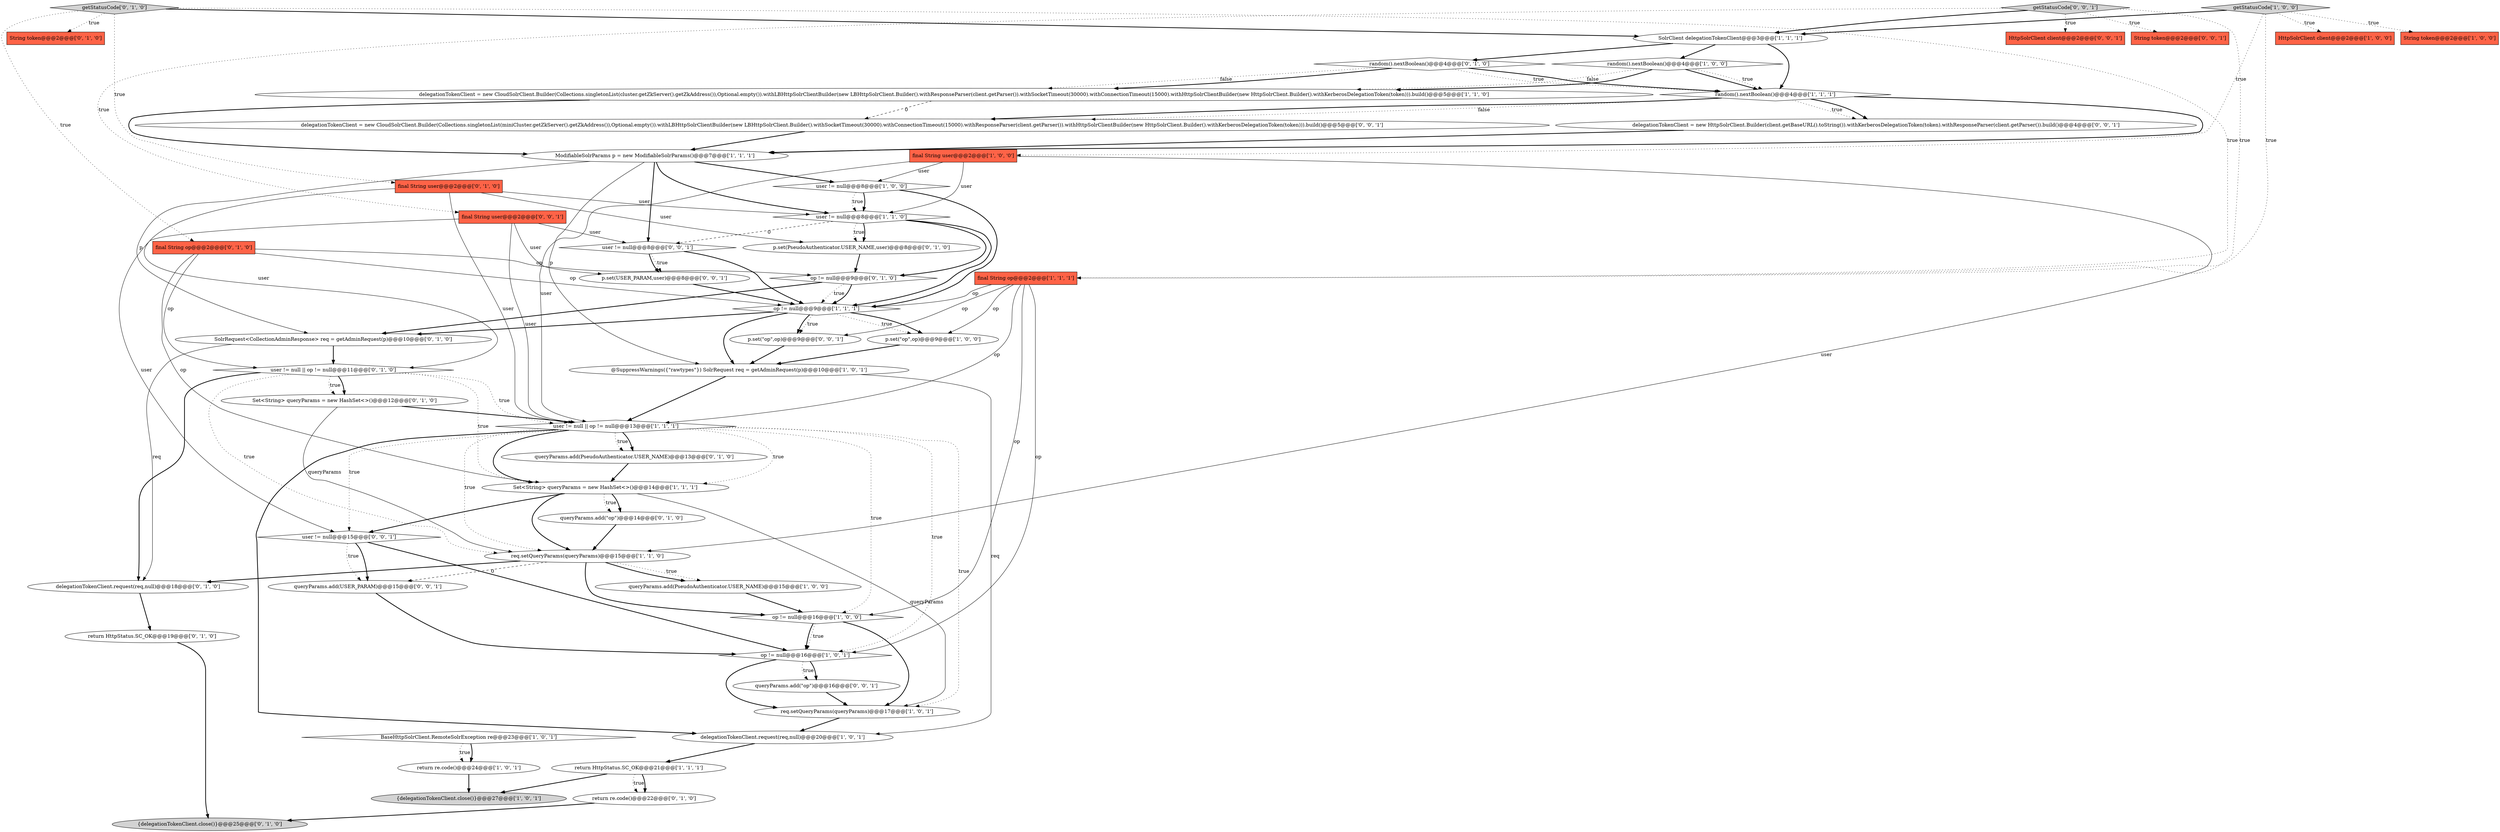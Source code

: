 digraph {
0 [style = filled, label = "ModifiableSolrParams p = new ModifiableSolrParams()@@@7@@@['1', '1', '1']", fillcolor = white, shape = ellipse image = "AAA0AAABBB1BBB"];
8 [style = filled, label = "op != null@@@16@@@['1', '0', '1']", fillcolor = white, shape = diamond image = "AAA0AAABBB1BBB"];
19 [style = filled, label = "BaseHttpSolrClient.RemoteSolrException re@@@23@@@['1', '0', '1']", fillcolor = white, shape = diamond image = "AAA0AAABBB1BBB"];
20 [style = filled, label = "{delegationTokenClient.close()}@@@27@@@['1', '0', '1']", fillcolor = lightgray, shape = ellipse image = "AAA0AAABBB1BBB"];
24 [style = filled, label = "user != null@@@8@@@['1', '1', '0']", fillcolor = white, shape = diamond image = "AAA0AAABBB1BBB"];
32 [style = filled, label = "op != null@@@9@@@['0', '1', '0']", fillcolor = white, shape = diamond image = "AAA0AAABBB2BBB"];
13 [style = filled, label = "req.setQueryParams(queryParams)@@@17@@@['1', '0', '1']", fillcolor = white, shape = ellipse image = "AAA0AAABBB1BBB"];
36 [style = filled, label = "queryParams.add(PseudoAuthenticator.USER_NAME)@@@13@@@['0', '1', '0']", fillcolor = white, shape = ellipse image = "AAA0AAABBB2BBB"];
23 [style = filled, label = "return HttpStatus.SC_OK@@@21@@@['1', '1', '1']", fillcolor = white, shape = ellipse image = "AAA0AAABBB1BBB"];
28 [style = filled, label = "getStatusCode['0', '1', '0']", fillcolor = lightgray, shape = diamond image = "AAA0AAABBB2BBB"];
43 [style = filled, label = "p.set(\"op\",op)@@@9@@@['0', '0', '1']", fillcolor = white, shape = ellipse image = "AAA0AAABBB3BBB"];
7 [style = filled, label = "op != null@@@16@@@['1', '0', '0']", fillcolor = white, shape = diamond image = "AAA0AAABBB1BBB"];
15 [style = filled, label = "@SuppressWarnings({\"rawtypes\"}) SolrRequest req = getAdminRequest(p)@@@10@@@['1', '0', '1']", fillcolor = white, shape = ellipse image = "AAA0AAABBB1BBB"];
4 [style = filled, label = "return re.code()@@@24@@@['1', '0', '1']", fillcolor = white, shape = ellipse image = "AAA0AAABBB1BBB"];
45 [style = filled, label = "HttpSolrClient client@@@2@@@['0', '0', '1']", fillcolor = tomato, shape = box image = "AAA0AAABBB3BBB"];
29 [style = filled, label = "queryParams.add(\"op\")@@@14@@@['0', '1', '0']", fillcolor = white, shape = ellipse image = "AAA0AAABBB2BBB"];
49 [style = filled, label = "final String user@@@2@@@['0', '0', '1']", fillcolor = tomato, shape = box image = "AAA0AAABBB3BBB"];
27 [style = filled, label = "random().nextBoolean()@@@4@@@['0', '1', '0']", fillcolor = white, shape = diamond image = "AAA0AAABBB2BBB"];
39 [style = filled, label = "return re.code()@@@22@@@['0', '1', '0']", fillcolor = white, shape = ellipse image = "AAA0AAABBB2BBB"];
46 [style = filled, label = "getStatusCode['0', '0', '1']", fillcolor = lightgray, shape = diamond image = "AAA0AAABBB3BBB"];
48 [style = filled, label = "delegationTokenClient = new CloudSolrClient.Builder(Collections.singletonList(miniCluster.getZkServer().getZkAddress()),Optional.empty()).withLBHttpSolrClientBuilder(new LBHttpSolrClient.Builder().withSocketTimeout(30000).withConnectionTimeout(15000).withResponseParser(client.getParser()).withHttpSolrClientBuilder(new HttpSolrClient.Builder().withKerberosDelegationToken(token))).build()@@@5@@@['0', '0', '1']", fillcolor = white, shape = ellipse image = "AAA0AAABBB3BBB"];
17 [style = filled, label = "user != null || op != null@@@13@@@['1', '1', '1']", fillcolor = white, shape = diamond image = "AAA0AAABBB1BBB"];
5 [style = filled, label = "user != null@@@8@@@['1', '0', '0']", fillcolor = white, shape = diamond image = "AAA0AAABBB1BBB"];
40 [style = filled, label = "final String user@@@2@@@['0', '1', '0']", fillcolor = tomato, shape = box image = "AAA0AAABBB2BBB"];
14 [style = filled, label = "p.set(\"op\",op)@@@9@@@['1', '0', '0']", fillcolor = white, shape = ellipse image = "AAA0AAABBB1BBB"];
47 [style = filled, label = "user != null@@@15@@@['0', '0', '1']", fillcolor = white, shape = diamond image = "AAA0AAABBB3BBB"];
54 [style = filled, label = "queryParams.add(USER_PARAM)@@@15@@@['0', '0', '1']", fillcolor = white, shape = ellipse image = "AAA0AAABBB3BBB"];
11 [style = filled, label = "queryParams.add(PseudoAuthenticator.USER_NAME)@@@15@@@['1', '0', '0']", fillcolor = white, shape = ellipse image = "AAA0AAABBB1BBB"];
12 [style = filled, label = "Set<String> queryParams = new HashSet<>()@@@14@@@['1', '1', '1']", fillcolor = white, shape = ellipse image = "AAA0AAABBB1BBB"];
33 [style = filled, label = "delegationTokenClient.request(req,null)@@@18@@@['0', '1', '0']", fillcolor = white, shape = ellipse image = "AAA0AAABBB2BBB"];
21 [style = filled, label = "getStatusCode['1', '0', '0']", fillcolor = lightgray, shape = diamond image = "AAA0AAABBB1BBB"];
41 [style = filled, label = "final String op@@@2@@@['0', '1', '0']", fillcolor = tomato, shape = box image = "AAA0AAABBB2BBB"];
16 [style = filled, label = "SolrClient delegationTokenClient@@@3@@@['1', '1', '1']", fillcolor = white, shape = ellipse image = "AAA0AAABBB1BBB"];
51 [style = filled, label = "String token@@@2@@@['0', '0', '1']", fillcolor = tomato, shape = box image = "AAA0AAABBB3BBB"];
18 [style = filled, label = "op != null@@@9@@@['1', '1', '1']", fillcolor = white, shape = diamond image = "AAA0AAABBB1BBB"];
22 [style = filled, label = "delegationTokenClient.request(req,null)@@@20@@@['1', '0', '1']", fillcolor = white, shape = ellipse image = "AAA0AAABBB1BBB"];
1 [style = filled, label = "random().nextBoolean()@@@4@@@['1', '0', '0']", fillcolor = white, shape = diamond image = "AAA0AAABBB1BBB"];
26 [style = filled, label = "req.setQueryParams(queryParams)@@@15@@@['1', '1', '0']", fillcolor = white, shape = ellipse image = "AAA0AAABBB1BBB"];
10 [style = filled, label = "delegationTokenClient = new CloudSolrClient.Builder(Collections.singletonList(cluster.getZkServer().getZkAddress()),Optional.empty()).withLBHttpSolrClientBuilder(new LBHttpSolrClient.Builder().withResponseParser(client.getParser()).withSocketTimeout(30000).withConnectionTimeout(15000).withHttpSolrClientBuilder(new HttpSolrClient.Builder().withKerberosDelegationToken(token))).build()@@@5@@@['1', '1', '0']", fillcolor = white, shape = ellipse image = "AAA0AAABBB1BBB"];
30 [style = filled, label = "p.set(PseudoAuthenticator.USER_NAME,user)@@@8@@@['0', '1', '0']", fillcolor = white, shape = ellipse image = "AAA0AAABBB2BBB"];
34 [style = filled, label = "Set<String> queryParams = new HashSet<>()@@@12@@@['0', '1', '0']", fillcolor = white, shape = ellipse image = "AAA0AAABBB2BBB"];
53 [style = filled, label = "user != null@@@8@@@['0', '0', '1']", fillcolor = white, shape = diamond image = "AAA0AAABBB3BBB"];
2 [style = filled, label = "random().nextBoolean()@@@4@@@['1', '1', '1']", fillcolor = white, shape = diamond image = "AAA0AAABBB1BBB"];
35 [style = filled, label = "SolrRequest<CollectionAdminResponse> req = getAdminRequest(p)@@@10@@@['0', '1', '0']", fillcolor = white, shape = ellipse image = "AAA0AAABBB2BBB"];
50 [style = filled, label = "p.set(USER_PARAM,user)@@@8@@@['0', '0', '1']", fillcolor = white, shape = ellipse image = "AAA0AAABBB3BBB"];
52 [style = filled, label = "queryParams.add(\"op\")@@@16@@@['0', '0', '1']", fillcolor = white, shape = ellipse image = "AAA0AAABBB3BBB"];
44 [style = filled, label = "delegationTokenClient = new HttpSolrClient.Builder(client.getBaseURL().toString()).withKerberosDelegationToken(token).withResponseParser(client.getParser()).build()@@@4@@@['0', '0', '1']", fillcolor = white, shape = ellipse image = "AAA0AAABBB3BBB"];
25 [style = filled, label = "final String op@@@2@@@['1', '1', '1']", fillcolor = tomato, shape = box image = "AAA0AAABBB1BBB"];
38 [style = filled, label = "user != null || op != null@@@11@@@['0', '1', '0']", fillcolor = white, shape = diamond image = "AAA0AAABBB2BBB"];
37 [style = filled, label = "return HttpStatus.SC_OK@@@19@@@['0', '1', '0']", fillcolor = white, shape = ellipse image = "AAA0AAABBB2BBB"];
6 [style = filled, label = "final String user@@@2@@@['1', '0', '0']", fillcolor = tomato, shape = box image = "AAA0AAABBB1BBB"];
42 [style = filled, label = "{delegationTokenClient.close()}@@@25@@@['0', '1', '0']", fillcolor = lightgray, shape = ellipse image = "AAA0AAABBB2BBB"];
9 [style = filled, label = "HttpSolrClient client@@@2@@@['1', '0', '0']", fillcolor = tomato, shape = box image = "AAA0AAABBB1BBB"];
31 [style = filled, label = "String token@@@2@@@['0', '1', '0']", fillcolor = tomato, shape = box image = "AAA0AAABBB2BBB"];
3 [style = filled, label = "String token@@@2@@@['1', '0', '0']", fillcolor = tomato, shape = box image = "AAA0AAABBB1BBB"];
2->48 [style = dotted, label="false"];
24->32 [style = bold, label=""];
24->53 [style = dashed, label="0"];
28->16 [style = bold, label=""];
12->13 [style = solid, label="queryParams"];
28->31 [style = dotted, label="true"];
8->52 [style = dotted, label="true"];
0->15 [style = solid, label="p"];
8->52 [style = bold, label=""];
39->42 [style = bold, label=""];
25->43 [style = solid, label="op"];
41->38 [style = solid, label="op"];
35->33 [style = solid, label="req"];
6->24 [style = solid, label="user"];
27->2 [style = dotted, label="true"];
6->17 [style = solid, label="user"];
7->13 [style = bold, label=""];
18->14 [style = dotted, label="true"];
12->29 [style = dotted, label="true"];
17->47 [style = dotted, label="true"];
2->48 [style = bold, label=""];
16->1 [style = bold, label=""];
46->51 [style = dotted, label="true"];
37->42 [style = bold, label=""];
18->43 [style = dotted, label="true"];
5->18 [style = bold, label=""];
40->24 [style = solid, label="user"];
0->53 [style = bold, label=""];
2->44 [style = dotted, label="true"];
25->17 [style = solid, label="op"];
17->22 [style = bold, label=""];
17->36 [style = dotted, label="true"];
49->53 [style = solid, label="user"];
1->2 [style = bold, label=""];
0->35 [style = solid, label="p"];
1->10 [style = bold, label=""];
28->40 [style = dotted, label="true"];
7->8 [style = dotted, label="true"];
53->50 [style = dotted, label="true"];
17->13 [style = dotted, label="true"];
38->34 [style = bold, label=""];
38->26 [style = dotted, label="true"];
12->47 [style = bold, label=""];
46->45 [style = dotted, label="true"];
46->25 [style = dotted, label="true"];
34->17 [style = bold, label=""];
33->37 [style = bold, label=""];
43->15 [style = bold, label=""];
46->49 [style = dotted, label="true"];
26->54 [style = dashed, label="0"];
16->2 [style = bold, label=""];
46->16 [style = bold, label=""];
27->10 [style = dotted, label="false"];
28->25 [style = dotted, label="true"];
47->8 [style = bold, label=""];
5->24 [style = bold, label=""];
53->18 [style = bold, label=""];
18->43 [style = bold, label=""];
47->54 [style = bold, label=""];
12->29 [style = bold, label=""];
23->39 [style = dotted, label="true"];
34->26 [style = solid, label="queryParams"];
1->2 [style = dotted, label="true"];
38->33 [style = bold, label=""];
25->7 [style = solid, label="op"];
36->12 [style = bold, label=""];
26->11 [style = dotted, label="true"];
53->50 [style = bold, label=""];
24->30 [style = dotted, label="true"];
2->44 [style = bold, label=""];
21->25 [style = dotted, label="true"];
40->30 [style = solid, label="user"];
15->17 [style = bold, label=""];
18->15 [style = bold, label=""];
41->12 [style = solid, label="op"];
12->26 [style = bold, label=""];
48->0 [style = bold, label=""];
7->8 [style = bold, label=""];
38->34 [style = dotted, label="true"];
21->9 [style = dotted, label="true"];
6->26 [style = solid, label="user"];
49->50 [style = solid, label="user"];
21->16 [style = bold, label=""];
21->3 [style = dotted, label="true"];
52->13 [style = bold, label=""];
26->33 [style = bold, label=""];
1->10 [style = dotted, label="false"];
44->0 [style = bold, label=""];
41->18 [style = solid, label="op"];
25->8 [style = solid, label="op"];
0->24 [style = bold, label=""];
28->41 [style = dotted, label="true"];
17->36 [style = bold, label=""];
17->12 [style = dotted, label="true"];
10->48 [style = dashed, label="0"];
25->14 [style = solid, label="op"];
26->11 [style = bold, label=""];
23->20 [style = bold, label=""];
50->18 [style = bold, label=""];
30->32 [style = bold, label=""];
5->24 [style = dotted, label="true"];
47->54 [style = dotted, label="true"];
16->27 [style = bold, label=""];
32->18 [style = dotted, label="true"];
8->13 [style = bold, label=""];
17->8 [style = dotted, label="true"];
19->4 [style = bold, label=""];
21->6 [style = dotted, label="true"];
2->0 [style = bold, label=""];
17->26 [style = dotted, label="true"];
18->14 [style = bold, label=""];
14->15 [style = bold, label=""];
18->35 [style = bold, label=""];
10->0 [style = bold, label=""];
40->17 [style = solid, label="user"];
54->8 [style = bold, label=""];
40->38 [style = solid, label="user"];
24->18 [style = bold, label=""];
25->18 [style = solid, label="op"];
17->7 [style = dotted, label="true"];
13->22 [style = bold, label=""];
23->39 [style = bold, label=""];
17->12 [style = bold, label=""];
49->17 [style = solid, label="user"];
24->30 [style = bold, label=""];
4->20 [style = bold, label=""];
41->32 [style = solid, label="op"];
49->47 [style = solid, label="user"];
32->18 [style = bold, label=""];
11->7 [style = bold, label=""];
19->4 [style = dotted, label="true"];
32->35 [style = bold, label=""];
27->10 [style = bold, label=""];
35->38 [style = bold, label=""];
26->7 [style = bold, label=""];
6->5 [style = solid, label="user"];
38->12 [style = dotted, label="true"];
22->23 [style = bold, label=""];
15->22 [style = solid, label="req"];
0->5 [style = bold, label=""];
38->17 [style = dotted, label="true"];
27->2 [style = bold, label=""];
29->26 [style = bold, label=""];
}
